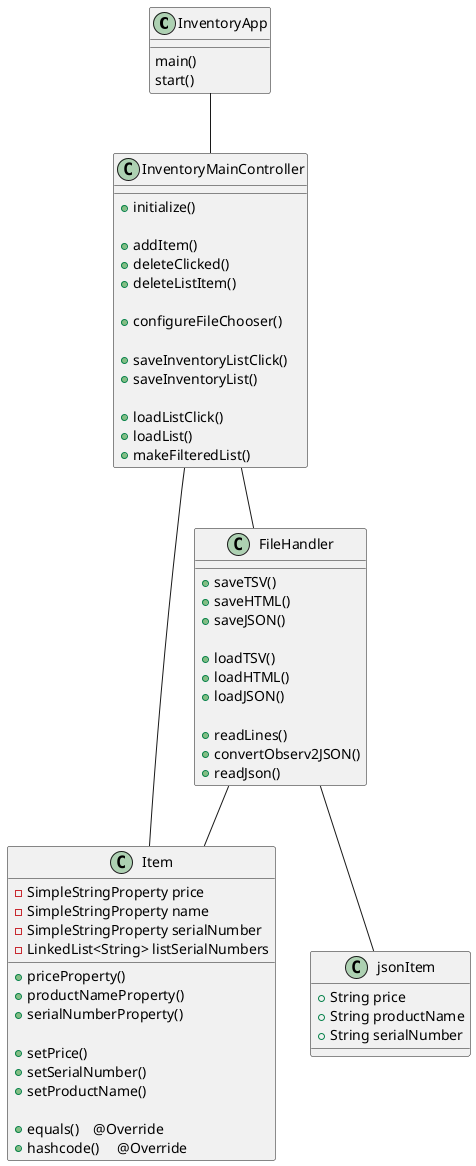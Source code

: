 @startuml
class InventoryApp{
    main()
    start()
}
class FileHandler{

    +saveTSV()
    +saveHTML()
    +saveJSON()

    +loadTSV()
    +loadHTML()
    +loadJSON()

    +readLines()
    +convertObserv2JSON()
    +readJson()
}
class InventoryMainController{
    +initialize()

    +addItem()
    +deleteClicked()
    +deleteListItem()

    +configureFileChooser()

    +saveInventoryListClick()
    +saveInventoryList()

    +loadListClick()
    +loadList()
    +makeFilteredList()

}
class Item{
    -SimpleStringProperty price
    -SimpleStringProperty name
    -SimpleStringProperty serialNumber
    -LinkedList<String> listSerialNumbers

    +priceProperty()
    +productNameProperty()
    +serialNumberProperty()

    +setPrice()
    +setSerialNumber()
    +setProductName()

    +equals()    @Override
    +hashcode()     @Override

}
class jsonItem{
    +String price
    +String productName
    +String serialNumber
}
InventoryApp -- InventoryMainController
InventoryMainController -- FileHandler
InventoryMainController -- Item
FileHandler -- Item
FileHandler -- jsonItem
@enduml